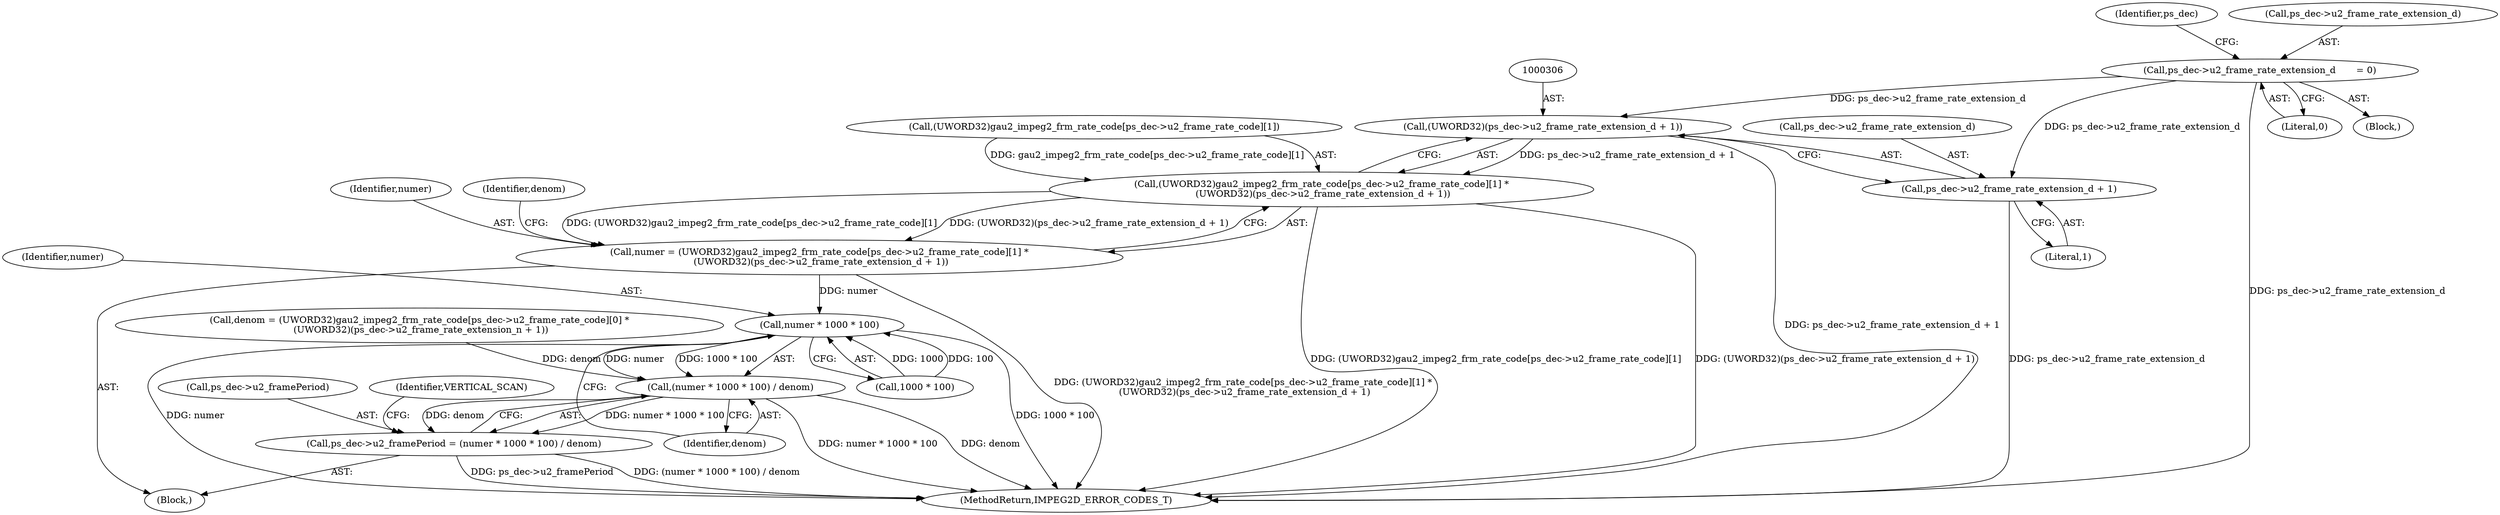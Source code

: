 digraph "0_Android_29a78a11844fc027fa44be7f8bd8dc1cf8bf89f6_0@pointer" {
"1000185" [label="(Call,ps_dec->u2_frame_rate_extension_d       = 0)"];
"1000305" [label="(Call,(UWORD32)(ps_dec->u2_frame_rate_extension_d + 1))"];
"1000295" [label="(Call,(UWORD32)gau2_impeg2_frm_rate_code[ps_dec->u2_frame_rate_code][1] *\n (UWORD32)(ps_dec->u2_frame_rate_extension_d + 1))"];
"1000293" [label="(Call,numer = (UWORD32)gau2_impeg2_frm_rate_code[ps_dec->u2_frame_rate_code][1] *\n (UWORD32)(ps_dec->u2_frame_rate_extension_d + 1))"];
"1000336" [label="(Call,numer * 1000 * 100)"];
"1000335" [label="(Call,(numer * 1000 * 100) / denom)"];
"1000331" [label="(Call,ps_dec->u2_framePeriod = (numer * 1000 * 100) / denom)"];
"1000307" [label="(Call,ps_dec->u2_frame_rate_extension_d + 1)"];
"1000290" [label="(Block,)"];
"1000192" [label="(Identifier,ps_dec)"];
"1000311" [label="(Literal,1)"];
"1000344" [label="(Identifier,VERTICAL_SCAN)"];
"1000332" [label="(Call,ps_dec->u2_framePeriod)"];
"1000185" [label="(Call,ps_dec->u2_frame_rate_extension_d       = 0)"];
"1000186" [label="(Call,ps_dec->u2_frame_rate_extension_d)"];
"1000335" [label="(Call,(numer * 1000 * 100) / denom)"];
"1000189" [label="(Literal,0)"];
"1000296" [label="(Call,(UWORD32)gau2_impeg2_frm_rate_code[ps_dec->u2_frame_rate_code][1])"];
"1000338" [label="(Call,1000 * 100)"];
"1000295" [label="(Call,(UWORD32)gau2_impeg2_frm_rate_code[ps_dec->u2_frame_rate_code][1] *\n (UWORD32)(ps_dec->u2_frame_rate_extension_d + 1))"];
"1000305" [label="(Call,(UWORD32)(ps_dec->u2_frame_rate_extension_d + 1))"];
"1000124" [label="(Block,)"];
"1000331" [label="(Call,ps_dec->u2_framePeriod = (numer * 1000 * 100) / denom)"];
"1000294" [label="(Identifier,numer)"];
"1000293" [label="(Call,numer = (UWORD32)gau2_impeg2_frm_rate_code[ps_dec->u2_frame_rate_code][1] *\n (UWORD32)(ps_dec->u2_frame_rate_extension_d + 1))"];
"1000312" [label="(Call,denom = (UWORD32)gau2_impeg2_frm_rate_code[ps_dec->u2_frame_rate_code][0] *\n (UWORD32)(ps_dec->u2_frame_rate_extension_n + 1))"];
"1000308" [label="(Call,ps_dec->u2_frame_rate_extension_d)"];
"1000341" [label="(Identifier,denom)"];
"1000307" [label="(Call,ps_dec->u2_frame_rate_extension_d + 1)"];
"1000337" [label="(Identifier,numer)"];
"1000313" [label="(Identifier,denom)"];
"1000369" [label="(MethodReturn,IMPEG2D_ERROR_CODES_T)"];
"1000336" [label="(Call,numer * 1000 * 100)"];
"1000185" -> "1000124"  [label="AST: "];
"1000185" -> "1000189"  [label="CFG: "];
"1000186" -> "1000185"  [label="AST: "];
"1000189" -> "1000185"  [label="AST: "];
"1000192" -> "1000185"  [label="CFG: "];
"1000185" -> "1000369"  [label="DDG: ps_dec->u2_frame_rate_extension_d"];
"1000185" -> "1000305"  [label="DDG: ps_dec->u2_frame_rate_extension_d"];
"1000185" -> "1000307"  [label="DDG: ps_dec->u2_frame_rate_extension_d"];
"1000305" -> "1000295"  [label="AST: "];
"1000305" -> "1000307"  [label="CFG: "];
"1000306" -> "1000305"  [label="AST: "];
"1000307" -> "1000305"  [label="AST: "];
"1000295" -> "1000305"  [label="CFG: "];
"1000305" -> "1000369"  [label="DDG: ps_dec->u2_frame_rate_extension_d + 1"];
"1000305" -> "1000295"  [label="DDG: ps_dec->u2_frame_rate_extension_d + 1"];
"1000295" -> "1000293"  [label="AST: "];
"1000296" -> "1000295"  [label="AST: "];
"1000293" -> "1000295"  [label="CFG: "];
"1000295" -> "1000369"  [label="DDG: (UWORD32)gau2_impeg2_frm_rate_code[ps_dec->u2_frame_rate_code][1]"];
"1000295" -> "1000369"  [label="DDG: (UWORD32)(ps_dec->u2_frame_rate_extension_d + 1)"];
"1000295" -> "1000293"  [label="DDG: (UWORD32)gau2_impeg2_frm_rate_code[ps_dec->u2_frame_rate_code][1]"];
"1000295" -> "1000293"  [label="DDG: (UWORD32)(ps_dec->u2_frame_rate_extension_d + 1)"];
"1000296" -> "1000295"  [label="DDG: gau2_impeg2_frm_rate_code[ps_dec->u2_frame_rate_code][1]"];
"1000293" -> "1000290"  [label="AST: "];
"1000294" -> "1000293"  [label="AST: "];
"1000313" -> "1000293"  [label="CFG: "];
"1000293" -> "1000369"  [label="DDG: (UWORD32)gau2_impeg2_frm_rate_code[ps_dec->u2_frame_rate_code][1] *\n (UWORD32)(ps_dec->u2_frame_rate_extension_d + 1)"];
"1000293" -> "1000336"  [label="DDG: numer"];
"1000336" -> "1000335"  [label="AST: "];
"1000336" -> "1000338"  [label="CFG: "];
"1000337" -> "1000336"  [label="AST: "];
"1000338" -> "1000336"  [label="AST: "];
"1000341" -> "1000336"  [label="CFG: "];
"1000336" -> "1000369"  [label="DDG: 1000 * 100"];
"1000336" -> "1000369"  [label="DDG: numer"];
"1000336" -> "1000335"  [label="DDG: numer"];
"1000336" -> "1000335"  [label="DDG: 1000 * 100"];
"1000338" -> "1000336"  [label="DDG: 1000"];
"1000338" -> "1000336"  [label="DDG: 100"];
"1000335" -> "1000331"  [label="AST: "];
"1000335" -> "1000341"  [label="CFG: "];
"1000341" -> "1000335"  [label="AST: "];
"1000331" -> "1000335"  [label="CFG: "];
"1000335" -> "1000369"  [label="DDG: numer * 1000 * 100"];
"1000335" -> "1000369"  [label="DDG: denom"];
"1000335" -> "1000331"  [label="DDG: numer * 1000 * 100"];
"1000335" -> "1000331"  [label="DDG: denom"];
"1000312" -> "1000335"  [label="DDG: denom"];
"1000331" -> "1000290"  [label="AST: "];
"1000332" -> "1000331"  [label="AST: "];
"1000344" -> "1000331"  [label="CFG: "];
"1000331" -> "1000369"  [label="DDG: ps_dec->u2_framePeriod"];
"1000331" -> "1000369"  [label="DDG: (numer * 1000 * 100) / denom"];
"1000307" -> "1000311"  [label="CFG: "];
"1000308" -> "1000307"  [label="AST: "];
"1000311" -> "1000307"  [label="AST: "];
"1000307" -> "1000369"  [label="DDG: ps_dec->u2_frame_rate_extension_d"];
}
